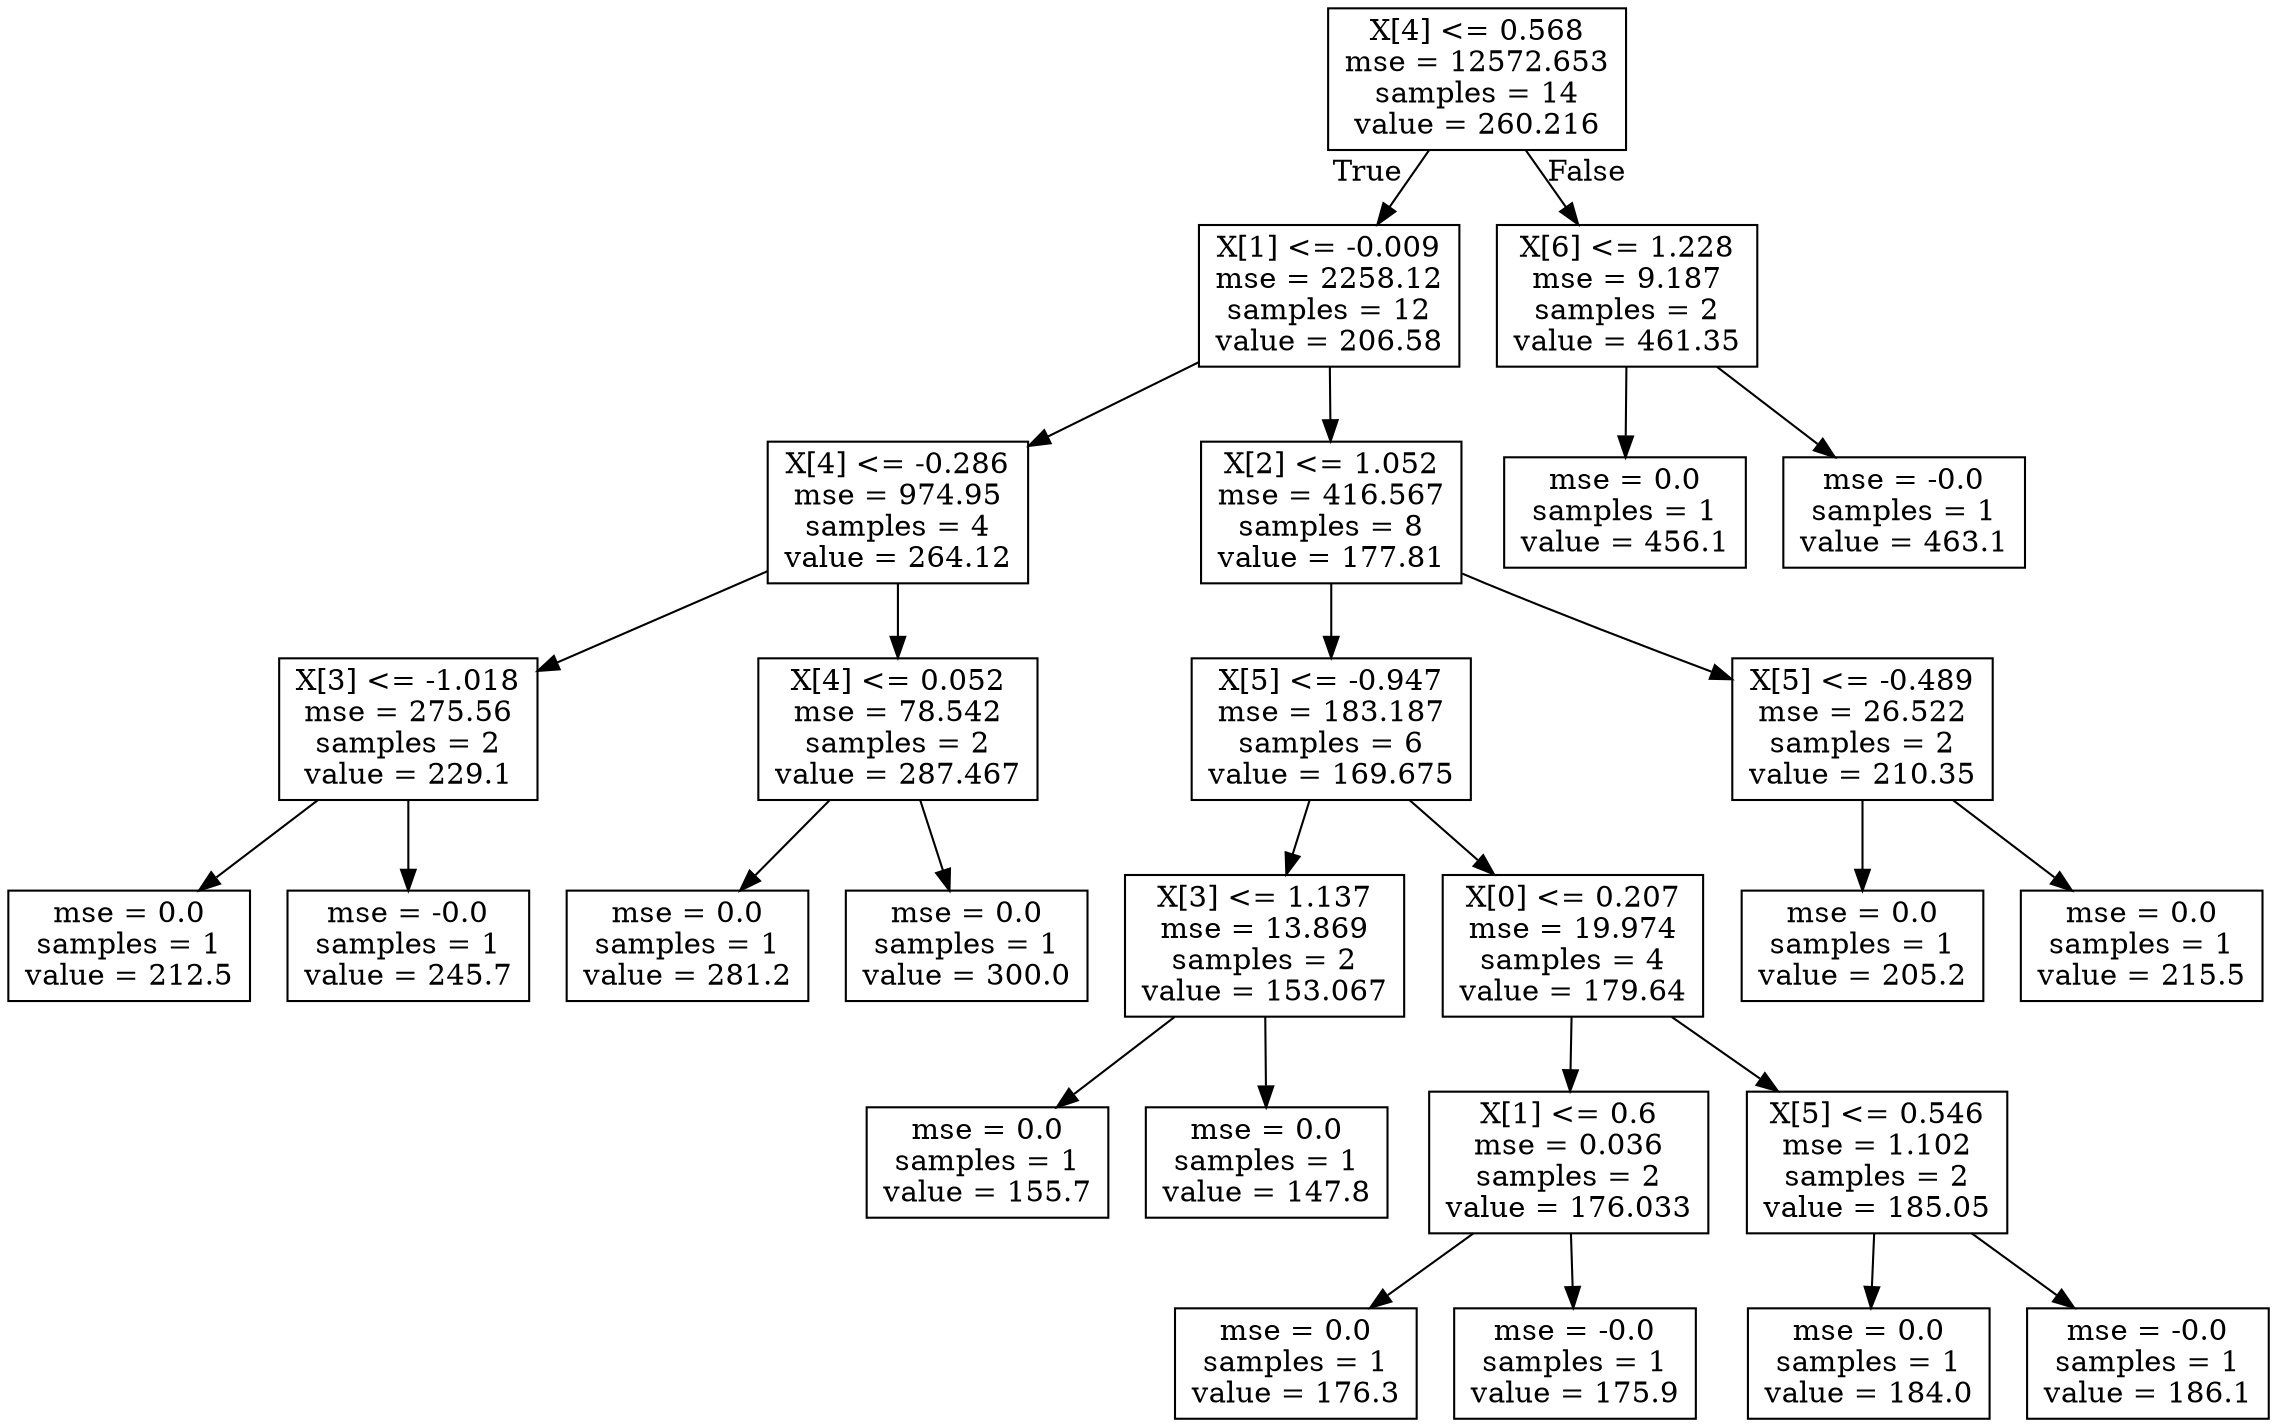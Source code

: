 digraph Tree {
node [shape=box] ;
0 [label="X[4] <= 0.568\nmse = 12572.653\nsamples = 14\nvalue = 260.216"] ;
1 [label="X[1] <= -0.009\nmse = 2258.12\nsamples = 12\nvalue = 206.58"] ;
0 -> 1 [labeldistance=2.5, labelangle=45, headlabel="True"] ;
2 [label="X[4] <= -0.286\nmse = 974.95\nsamples = 4\nvalue = 264.12"] ;
1 -> 2 ;
3 [label="X[3] <= -1.018\nmse = 275.56\nsamples = 2\nvalue = 229.1"] ;
2 -> 3 ;
4 [label="mse = 0.0\nsamples = 1\nvalue = 212.5"] ;
3 -> 4 ;
5 [label="mse = -0.0\nsamples = 1\nvalue = 245.7"] ;
3 -> 5 ;
6 [label="X[4] <= 0.052\nmse = 78.542\nsamples = 2\nvalue = 287.467"] ;
2 -> 6 ;
7 [label="mse = 0.0\nsamples = 1\nvalue = 281.2"] ;
6 -> 7 ;
8 [label="mse = 0.0\nsamples = 1\nvalue = 300.0"] ;
6 -> 8 ;
9 [label="X[2] <= 1.052\nmse = 416.567\nsamples = 8\nvalue = 177.81"] ;
1 -> 9 ;
10 [label="X[5] <= -0.947\nmse = 183.187\nsamples = 6\nvalue = 169.675"] ;
9 -> 10 ;
11 [label="X[3] <= 1.137\nmse = 13.869\nsamples = 2\nvalue = 153.067"] ;
10 -> 11 ;
12 [label="mse = 0.0\nsamples = 1\nvalue = 155.7"] ;
11 -> 12 ;
13 [label="mse = 0.0\nsamples = 1\nvalue = 147.8"] ;
11 -> 13 ;
14 [label="X[0] <= 0.207\nmse = 19.974\nsamples = 4\nvalue = 179.64"] ;
10 -> 14 ;
15 [label="X[1] <= 0.6\nmse = 0.036\nsamples = 2\nvalue = 176.033"] ;
14 -> 15 ;
16 [label="mse = 0.0\nsamples = 1\nvalue = 176.3"] ;
15 -> 16 ;
17 [label="mse = -0.0\nsamples = 1\nvalue = 175.9"] ;
15 -> 17 ;
18 [label="X[5] <= 0.546\nmse = 1.102\nsamples = 2\nvalue = 185.05"] ;
14 -> 18 ;
19 [label="mse = 0.0\nsamples = 1\nvalue = 184.0"] ;
18 -> 19 ;
20 [label="mse = -0.0\nsamples = 1\nvalue = 186.1"] ;
18 -> 20 ;
21 [label="X[5] <= -0.489\nmse = 26.522\nsamples = 2\nvalue = 210.35"] ;
9 -> 21 ;
22 [label="mse = 0.0\nsamples = 1\nvalue = 205.2"] ;
21 -> 22 ;
23 [label="mse = 0.0\nsamples = 1\nvalue = 215.5"] ;
21 -> 23 ;
24 [label="X[6] <= 1.228\nmse = 9.187\nsamples = 2\nvalue = 461.35"] ;
0 -> 24 [labeldistance=2.5, labelangle=-45, headlabel="False"] ;
25 [label="mse = 0.0\nsamples = 1\nvalue = 456.1"] ;
24 -> 25 ;
26 [label="mse = -0.0\nsamples = 1\nvalue = 463.1"] ;
24 -> 26 ;
}